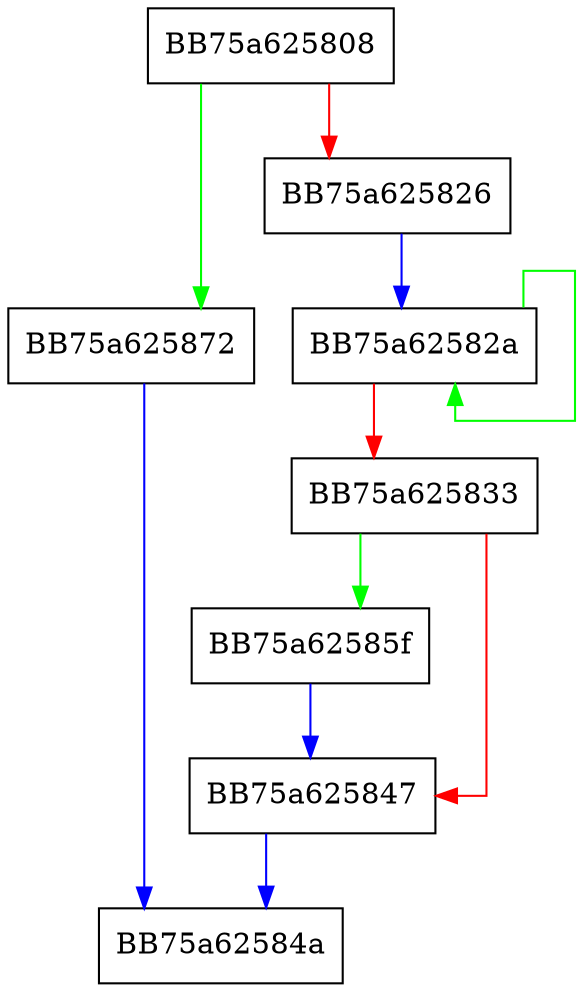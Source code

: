 digraph MIDLStrDupW {
  node [shape="box"];
  graph [splines=ortho];
  BB75a625808 -> BB75a625872 [color="green"];
  BB75a625808 -> BB75a625826 [color="red"];
  BB75a625826 -> BB75a62582a [color="blue"];
  BB75a62582a -> BB75a62582a [color="green"];
  BB75a62582a -> BB75a625833 [color="red"];
  BB75a625833 -> BB75a62585f [color="green"];
  BB75a625833 -> BB75a625847 [color="red"];
  BB75a625847 -> BB75a62584a [color="blue"];
  BB75a62585f -> BB75a625847 [color="blue"];
  BB75a625872 -> BB75a62584a [color="blue"];
}